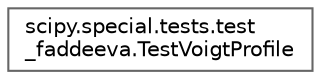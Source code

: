 digraph "Graphical Class Hierarchy"
{
 // LATEX_PDF_SIZE
  bgcolor="transparent";
  edge [fontname=Helvetica,fontsize=10,labelfontname=Helvetica,labelfontsize=10];
  node [fontname=Helvetica,fontsize=10,shape=box,height=0.2,width=0.4];
  rankdir="LR";
  Node0 [id="Node000000",label="scipy.special.tests.test\l_faddeeva.TestVoigtProfile",height=0.2,width=0.4,color="grey40", fillcolor="white", style="filled",URL="$d8/d71/classscipy_1_1special_1_1tests_1_1test__faddeeva_1_1TestVoigtProfile.html",tooltip=" "];
}
